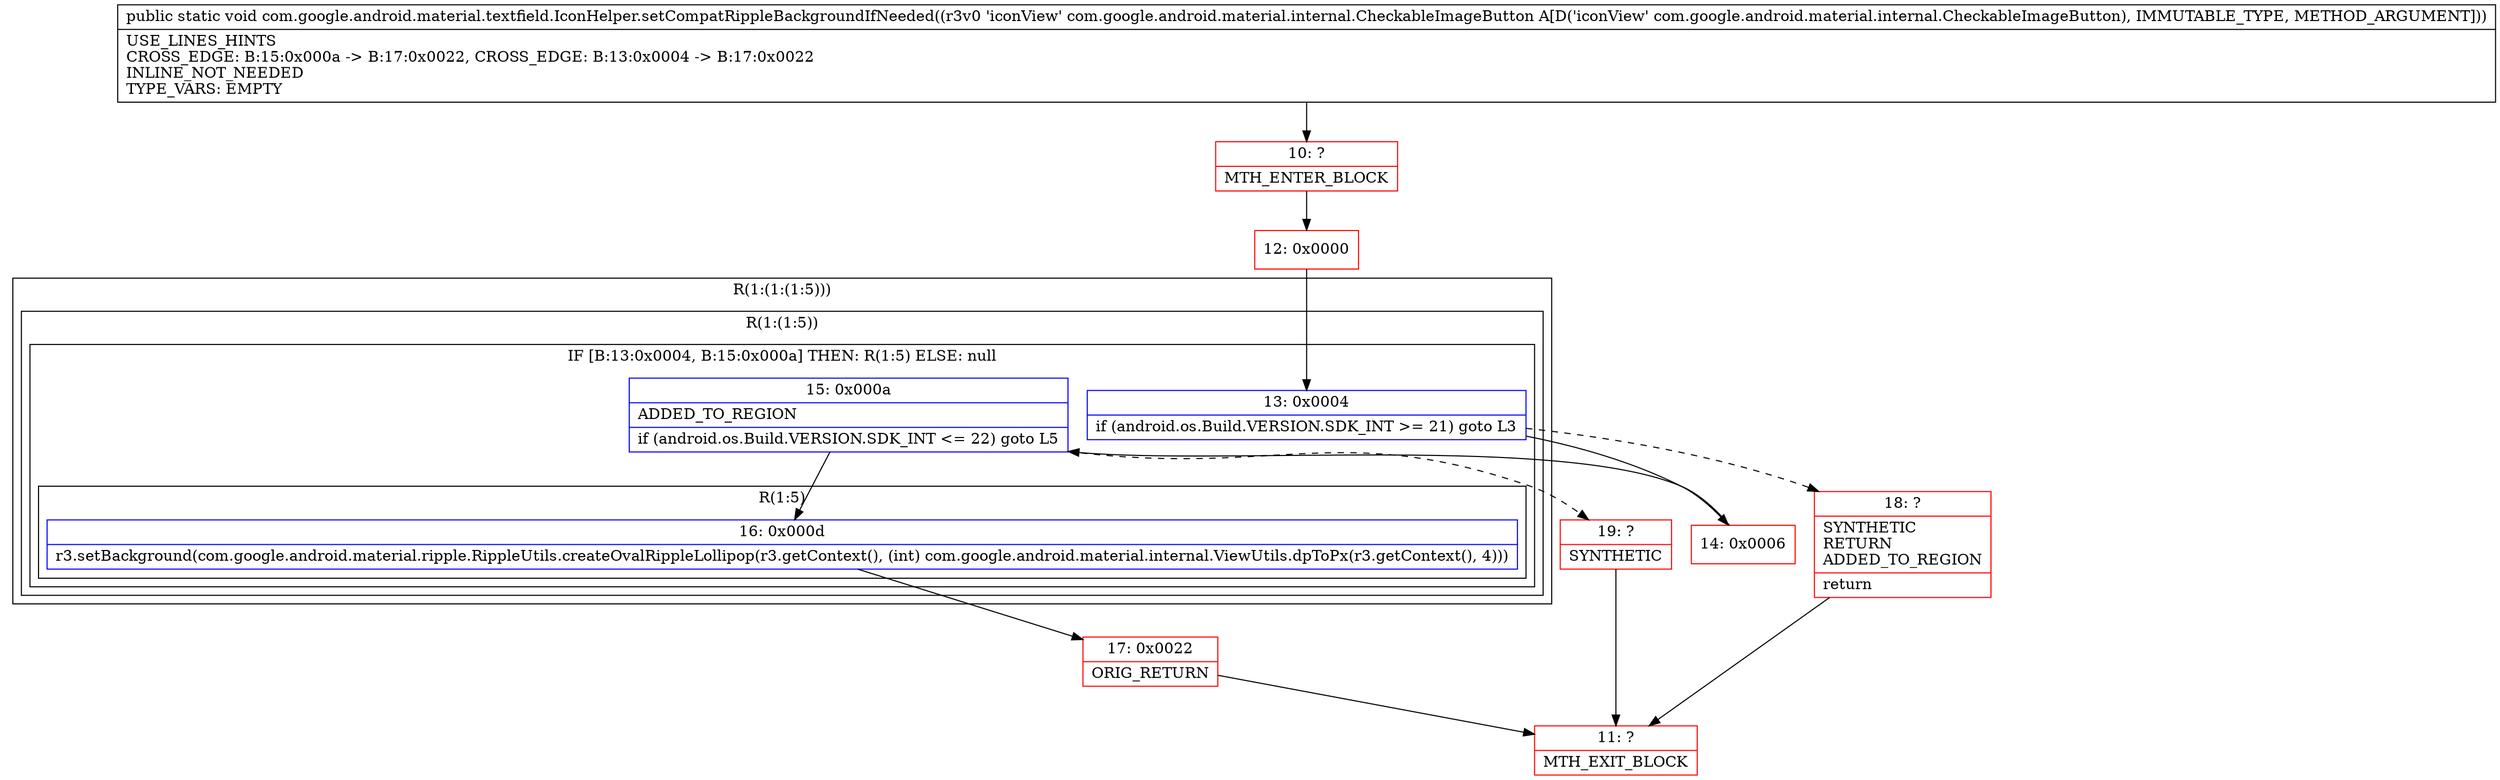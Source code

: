 digraph "CFG forcom.google.android.material.textfield.IconHelper.setCompatRippleBackgroundIfNeeded(Lcom\/google\/android\/material\/internal\/CheckableImageButton;)V" {
subgraph cluster_Region_994949561 {
label = "R(1:(1:(1:5)))";
node [shape=record,color=blue];
subgraph cluster_Region_1594102407 {
label = "R(1:(1:5))";
node [shape=record,color=blue];
subgraph cluster_IfRegion_1843168064 {
label = "IF [B:13:0x0004, B:15:0x000a] THEN: R(1:5) ELSE: null";
node [shape=record,color=blue];
Node_13 [shape=record,label="{13\:\ 0x0004|if (android.os.Build.VERSION.SDK_INT \>= 21) goto L3\l}"];
Node_15 [shape=record,label="{15\:\ 0x000a|ADDED_TO_REGION\l|if (android.os.Build.VERSION.SDK_INT \<= 22) goto L5\l}"];
subgraph cluster_Region_642808189 {
label = "R(1:5)";
node [shape=record,color=blue];
Node_16 [shape=record,label="{16\:\ 0x000d|r3.setBackground(com.google.android.material.ripple.RippleUtils.createOvalRippleLollipop(r3.getContext(), (int) com.google.android.material.internal.ViewUtils.dpToPx(r3.getContext(), 4)))\l}"];
}
}
}
}
Node_10 [shape=record,color=red,label="{10\:\ ?|MTH_ENTER_BLOCK\l}"];
Node_12 [shape=record,color=red,label="{12\:\ 0x0000}"];
Node_14 [shape=record,color=red,label="{14\:\ 0x0006}"];
Node_17 [shape=record,color=red,label="{17\:\ 0x0022|ORIG_RETURN\l}"];
Node_11 [shape=record,color=red,label="{11\:\ ?|MTH_EXIT_BLOCK\l}"];
Node_19 [shape=record,color=red,label="{19\:\ ?|SYNTHETIC\l}"];
Node_18 [shape=record,color=red,label="{18\:\ ?|SYNTHETIC\lRETURN\lADDED_TO_REGION\l|return\l}"];
MethodNode[shape=record,label="{public static void com.google.android.material.textfield.IconHelper.setCompatRippleBackgroundIfNeeded((r3v0 'iconView' com.google.android.material.internal.CheckableImageButton A[D('iconView' com.google.android.material.internal.CheckableImageButton), IMMUTABLE_TYPE, METHOD_ARGUMENT]))  | USE_LINES_HINTS\lCROSS_EDGE: B:15:0x000a \-\> B:17:0x0022, CROSS_EDGE: B:13:0x0004 \-\> B:17:0x0022\lINLINE_NOT_NEEDED\lTYPE_VARS: EMPTY\l}"];
MethodNode -> Node_10;Node_13 -> Node_14;
Node_13 -> Node_18[style=dashed];
Node_15 -> Node_16;
Node_15 -> Node_19[style=dashed];
Node_16 -> Node_17;
Node_10 -> Node_12;
Node_12 -> Node_13;
Node_14 -> Node_15;
Node_17 -> Node_11;
Node_19 -> Node_11;
Node_18 -> Node_11;
}

